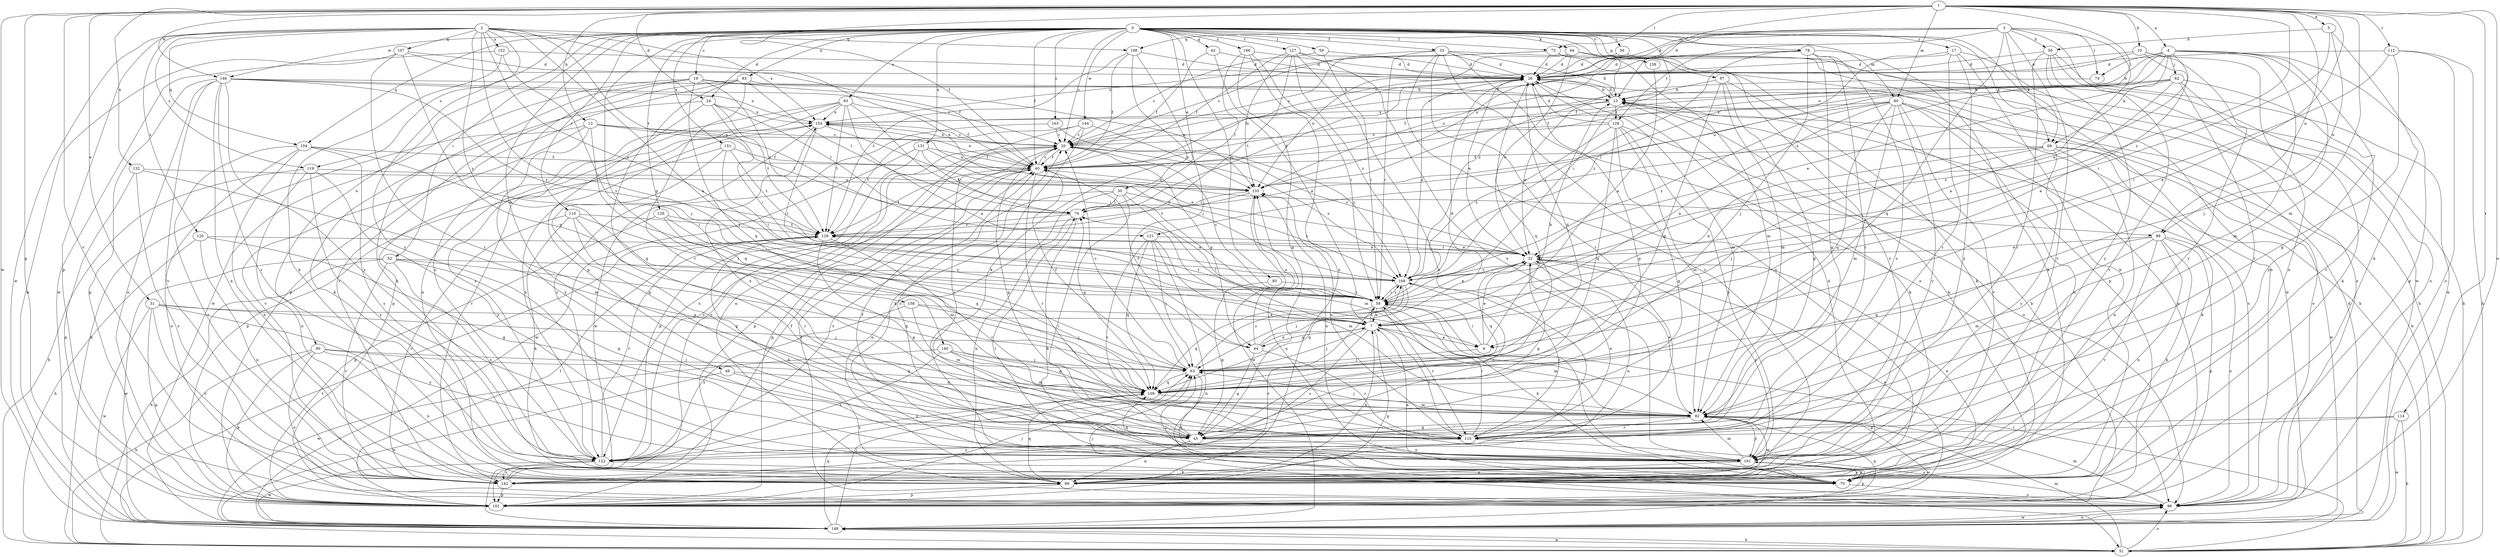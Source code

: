 strict digraph  {
0;
1;
2;
3;
4;
5;
6;
7;
10;
12;
13;
17;
19;
20;
24;
26;
30;
31;
32;
33;
40;
43;
44;
45;
49;
50;
51;
52;
56;
58;
59;
62;
63;
64;
69;
70;
73;
74;
76;
78;
80;
82;
83;
85;
88;
89;
90;
93;
96;
97;
102;
104;
107;
108;
109;
110;
112;
114;
115;
119;
120;
121;
122;
126;
127;
128;
129;
131;
132;
135;
139;
140;
142;
144;
146;
148;
151;
152;
154;
158;
161;
163;
166;
168;
0 -> 17  [label=c];
0 -> 19  [label=c];
0 -> 20  [label=c];
0 -> 24  [label=d];
0 -> 30  [label=e];
0 -> 33  [label=f];
0 -> 40  [label=f];
0 -> 43  [label=g];
0 -> 49  [label=h];
0 -> 52  [label=i];
0 -> 56  [label=i];
0 -> 58  [label=i];
0 -> 59  [label=j];
0 -> 64  [label=k];
0 -> 69  [label=k];
0 -> 73  [label=l];
0 -> 78  [label=m];
0 -> 80  [label=m];
0 -> 83  [label=n];
0 -> 85  [label=n];
0 -> 90  [label=o];
0 -> 93  [label=o];
0 -> 96  [label=o];
0 -> 97  [label=p];
0 -> 104  [label=q];
0 -> 110  [label=r];
0 -> 119  [label=s];
0 -> 126  [label=t];
0 -> 127  [label=t];
0 -> 131  [label=u];
0 -> 139  [label=v];
0 -> 140  [label=v];
0 -> 144  [label=w];
0 -> 146  [label=w];
0 -> 151  [label=x];
0 -> 163  [label=z];
0 -> 166  [label=z];
0 -> 168  [label=z];
1 -> 4  [label=a];
1 -> 5  [label=a];
1 -> 6  [label=a];
1 -> 10  [label=b];
1 -> 12  [label=b];
1 -> 13  [label=b];
1 -> 24  [label=d];
1 -> 31  [label=e];
1 -> 40  [label=f];
1 -> 73  [label=l];
1 -> 80  [label=m];
1 -> 82  [label=m];
1 -> 88  [label=n];
1 -> 96  [label=o];
1 -> 102  [label=p];
1 -> 112  [label=r];
1 -> 114  [label=r];
1 -> 132  [label=u];
1 -> 135  [label=u];
1 -> 142  [label=v];
1 -> 146  [label=w];
1 -> 148  [label=w];
1 -> 168  [label=z];
2 -> 6  [label=a];
2 -> 44  [label=g];
2 -> 88  [label=n];
2 -> 102  [label=p];
2 -> 104  [label=q];
2 -> 107  [label=q];
2 -> 108  [label=q];
2 -> 119  [label=s];
2 -> 120  [label=s];
2 -> 121  [label=s];
2 -> 148  [label=w];
2 -> 152  [label=x];
2 -> 154  [label=x];
2 -> 158  [label=y];
2 -> 161  [label=y];
2 -> 168  [label=z];
3 -> 6  [label=a];
3 -> 20  [label=c];
3 -> 26  [label=d];
3 -> 50  [label=h];
3 -> 69  [label=k];
3 -> 74  [label=l];
3 -> 108  [label=q];
3 -> 109  [label=q];
3 -> 128  [label=t];
3 -> 135  [label=u];
3 -> 142  [label=v];
3 -> 148  [label=w];
4 -> 13  [label=b];
4 -> 32  [label=e];
4 -> 40  [label=f];
4 -> 62  [label=j];
4 -> 63  [label=j];
4 -> 69  [label=k];
4 -> 74  [label=l];
4 -> 82  [label=m];
4 -> 102  [label=p];
4 -> 121  [label=s];
4 -> 142  [label=v];
5 -> 50  [label=h];
5 -> 58  [label=i];
5 -> 70  [label=k];
5 -> 88  [label=n];
6 -> 13  [label=b];
6 -> 32  [label=e];
6 -> 58  [label=i];
6 -> 63  [label=j];
7 -> 6  [label=a];
7 -> 44  [label=g];
7 -> 58  [label=i];
7 -> 63  [label=j];
7 -> 76  [label=l];
7 -> 82  [label=m];
7 -> 102  [label=p];
7 -> 115  [label=r];
7 -> 122  [label=s];
10 -> 7  [label=a];
10 -> 20  [label=c];
10 -> 26  [label=d];
10 -> 89  [label=n];
10 -> 161  [label=y];
12 -> 20  [label=c];
12 -> 51  [label=h];
12 -> 76  [label=l];
12 -> 109  [label=q];
12 -> 135  [label=u];
12 -> 142  [label=v];
12 -> 161  [label=y];
13 -> 26  [label=d];
13 -> 32  [label=e];
13 -> 70  [label=k];
13 -> 96  [label=o];
13 -> 128  [label=t];
13 -> 154  [label=x];
17 -> 26  [label=d];
17 -> 70  [label=k];
17 -> 96  [label=o];
17 -> 115  [label=r];
17 -> 161  [label=y];
17 -> 168  [label=z];
19 -> 13  [label=b];
19 -> 70  [label=k];
19 -> 109  [label=q];
19 -> 122  [label=s];
19 -> 129  [label=t];
19 -> 135  [label=u];
19 -> 148  [label=w];
20 -> 40  [label=f];
20 -> 44  [label=g];
20 -> 45  [label=g];
20 -> 102  [label=p];
20 -> 122  [label=s];
20 -> 154  [label=x];
20 -> 168  [label=z];
24 -> 45  [label=g];
24 -> 58  [label=i];
24 -> 70  [label=k];
24 -> 76  [label=l];
24 -> 129  [label=t];
24 -> 154  [label=x];
26 -> 13  [label=b];
26 -> 32  [label=e];
26 -> 40  [label=f];
26 -> 45  [label=g];
26 -> 82  [label=m];
26 -> 109  [label=q];
26 -> 168  [label=z];
30 -> 76  [label=l];
30 -> 82  [label=m];
30 -> 89  [label=n];
30 -> 109  [label=q];
30 -> 122  [label=s];
30 -> 168  [label=z];
31 -> 7  [label=a];
31 -> 63  [label=j];
31 -> 102  [label=p];
31 -> 142  [label=v];
31 -> 148  [label=w];
31 -> 161  [label=y];
32 -> 20  [label=c];
32 -> 45  [label=g];
32 -> 89  [label=n];
32 -> 109  [label=q];
32 -> 129  [label=t];
32 -> 161  [label=y];
32 -> 168  [label=z];
33 -> 13  [label=b];
33 -> 20  [label=c];
33 -> 26  [label=d];
33 -> 51  [label=h];
33 -> 58  [label=i];
33 -> 89  [label=n];
33 -> 96  [label=o];
33 -> 115  [label=r];
33 -> 142  [label=v];
40 -> 20  [label=c];
40 -> 102  [label=p];
40 -> 115  [label=r];
40 -> 122  [label=s];
40 -> 129  [label=t];
40 -> 135  [label=u];
40 -> 154  [label=x];
43 -> 7  [label=a];
43 -> 26  [label=d];
43 -> 40  [label=f];
44 -> 7  [label=a];
44 -> 26  [label=d];
44 -> 40  [label=f];
44 -> 45  [label=g];
44 -> 115  [label=r];
44 -> 135  [label=u];
45 -> 20  [label=c];
45 -> 76  [label=l];
45 -> 89  [label=n];
45 -> 154  [label=x];
45 -> 161  [label=y];
45 -> 168  [label=z];
49 -> 109  [label=q];
49 -> 148  [label=w];
49 -> 161  [label=y];
50 -> 26  [label=d];
50 -> 96  [label=o];
50 -> 115  [label=r];
50 -> 142  [label=v];
50 -> 148  [label=w];
50 -> 161  [label=y];
51 -> 13  [label=b];
51 -> 58  [label=i];
51 -> 82  [label=m];
51 -> 96  [label=o];
51 -> 129  [label=t];
51 -> 148  [label=w];
52 -> 45  [label=g];
52 -> 51  [label=h];
52 -> 109  [label=q];
52 -> 122  [label=s];
52 -> 142  [label=v];
52 -> 148  [label=w];
52 -> 168  [label=z];
56 -> 26  [label=d];
56 -> 161  [label=y];
58 -> 7  [label=a];
58 -> 20  [label=c];
58 -> 32  [label=e];
58 -> 70  [label=k];
58 -> 109  [label=q];
58 -> 115  [label=r];
58 -> 129  [label=t];
58 -> 142  [label=v];
58 -> 168  [label=z];
59 -> 20  [label=c];
59 -> 26  [label=d];
59 -> 58  [label=i];
62 -> 13  [label=b];
62 -> 32  [label=e];
62 -> 40  [label=f];
62 -> 70  [label=k];
62 -> 115  [label=r];
62 -> 135  [label=u];
62 -> 161  [label=y];
62 -> 168  [label=z];
63 -> 20  [label=c];
63 -> 26  [label=d];
63 -> 40  [label=f];
63 -> 70  [label=k];
63 -> 109  [label=q];
63 -> 168  [label=z];
64 -> 26  [label=d];
64 -> 32  [label=e];
64 -> 51  [label=h];
64 -> 82  [label=m];
64 -> 135  [label=u];
64 -> 148  [label=w];
69 -> 7  [label=a];
69 -> 40  [label=f];
69 -> 63  [label=j];
69 -> 70  [label=k];
69 -> 89  [label=n];
69 -> 148  [label=w];
69 -> 161  [label=y];
70 -> 7  [label=a];
70 -> 32  [label=e];
70 -> 63  [label=j];
70 -> 76  [label=l];
70 -> 96  [label=o];
70 -> 161  [label=y];
73 -> 20  [label=c];
73 -> 26  [label=d];
73 -> 51  [label=h];
73 -> 102  [label=p];
73 -> 154  [label=x];
74 -> 40  [label=f];
76 -> 26  [label=d];
76 -> 70  [label=k];
76 -> 89  [label=n];
76 -> 129  [label=t];
78 -> 26  [label=d];
78 -> 45  [label=g];
78 -> 58  [label=i];
78 -> 63  [label=j];
78 -> 70  [label=k];
78 -> 115  [label=r];
78 -> 122  [label=s];
78 -> 135  [label=u];
80 -> 7  [label=a];
80 -> 76  [label=l];
80 -> 82  [label=m];
80 -> 89  [label=n];
80 -> 96  [label=o];
80 -> 102  [label=p];
80 -> 109  [label=q];
80 -> 142  [label=v];
80 -> 154  [label=x];
80 -> 161  [label=y];
80 -> 168  [label=z];
82 -> 32  [label=e];
82 -> 45  [label=g];
82 -> 63  [label=j];
82 -> 102  [label=p];
82 -> 115  [label=r];
82 -> 148  [label=w];
82 -> 161  [label=y];
83 -> 13  [label=b];
83 -> 45  [label=g];
83 -> 76  [label=l];
83 -> 102  [label=p];
83 -> 115  [label=r];
83 -> 142  [label=v];
85 -> 45  [label=g];
85 -> 58  [label=i];
88 -> 32  [label=e];
88 -> 70  [label=k];
88 -> 82  [label=m];
88 -> 89  [label=n];
88 -> 96  [label=o];
88 -> 102  [label=p];
88 -> 109  [label=q];
88 -> 142  [label=v];
89 -> 7  [label=a];
89 -> 82  [label=m];
89 -> 102  [label=p];
89 -> 109  [label=q];
90 -> 51  [label=h];
90 -> 63  [label=j];
90 -> 89  [label=n];
90 -> 96  [label=o];
90 -> 102  [label=p];
90 -> 109  [label=q];
93 -> 7  [label=a];
93 -> 40  [label=f];
93 -> 58  [label=i];
93 -> 89  [label=n];
93 -> 102  [label=p];
93 -> 122  [label=s];
93 -> 129  [label=t];
93 -> 154  [label=x];
96 -> 40  [label=f];
96 -> 63  [label=j];
96 -> 82  [label=m];
96 -> 135  [label=u];
96 -> 148  [label=w];
97 -> 13  [label=b];
97 -> 45  [label=g];
97 -> 70  [label=k];
97 -> 82  [label=m];
97 -> 109  [label=q];
102 -> 13  [label=b];
102 -> 32  [label=e];
102 -> 63  [label=j];
102 -> 129  [label=t];
104 -> 40  [label=f];
104 -> 58  [label=i];
104 -> 89  [label=n];
104 -> 96  [label=o];
104 -> 122  [label=s];
104 -> 142  [label=v];
107 -> 26  [label=d];
107 -> 40  [label=f];
107 -> 109  [label=q];
107 -> 115  [label=r];
107 -> 148  [label=w];
108 -> 26  [label=d];
108 -> 40  [label=f];
108 -> 63  [label=j];
108 -> 70  [label=k];
108 -> 129  [label=t];
109 -> 82  [label=m];
109 -> 122  [label=s];
110 -> 45  [label=g];
110 -> 58  [label=i];
110 -> 70  [label=k];
110 -> 115  [label=r];
110 -> 129  [label=t];
110 -> 142  [label=v];
112 -> 26  [label=d];
112 -> 45  [label=g];
112 -> 51  [label=h];
112 -> 58  [label=i];
112 -> 96  [label=o];
114 -> 45  [label=g];
114 -> 51  [label=h];
114 -> 115  [label=r];
114 -> 148  [label=w];
115 -> 32  [label=e];
115 -> 58  [label=i];
115 -> 96  [label=o];
115 -> 122  [label=s];
115 -> 135  [label=u];
119 -> 51  [label=h];
119 -> 89  [label=n];
119 -> 122  [label=s];
119 -> 135  [label=u];
119 -> 161  [label=y];
120 -> 32  [label=e];
120 -> 45  [label=g];
120 -> 51  [label=h];
120 -> 89  [label=n];
121 -> 32  [label=e];
121 -> 51  [label=h];
121 -> 63  [label=j];
121 -> 82  [label=m];
121 -> 109  [label=q];
121 -> 115  [label=r];
122 -> 70  [label=k];
122 -> 129  [label=t];
122 -> 142  [label=v];
122 -> 148  [label=w];
122 -> 154  [label=x];
126 -> 82  [label=m];
126 -> 102  [label=p];
126 -> 109  [label=q];
126 -> 129  [label=t];
127 -> 26  [label=d];
127 -> 40  [label=f];
127 -> 129  [label=t];
127 -> 135  [label=u];
127 -> 142  [label=v];
127 -> 161  [label=y];
127 -> 168  [label=z];
128 -> 20  [label=c];
128 -> 26  [label=d];
128 -> 45  [label=g];
128 -> 82  [label=m];
128 -> 96  [label=o];
128 -> 109  [label=q];
128 -> 161  [label=y];
128 -> 168  [label=z];
129 -> 32  [label=e];
129 -> 45  [label=g];
129 -> 70  [label=k];
129 -> 115  [label=r];
131 -> 32  [label=e];
131 -> 40  [label=f];
131 -> 76  [label=l];
131 -> 102  [label=p];
131 -> 148  [label=w];
132 -> 82  [label=m];
132 -> 102  [label=p];
132 -> 135  [label=u];
132 -> 142  [label=v];
135 -> 76  [label=l];
135 -> 129  [label=t];
135 -> 148  [label=w];
139 -> 7  [label=a];
140 -> 63  [label=j];
140 -> 82  [label=m];
140 -> 109  [label=q];
140 -> 122  [label=s];
140 -> 148  [label=w];
142 -> 13  [label=b];
142 -> 20  [label=c];
142 -> 26  [label=d];
142 -> 40  [label=f];
142 -> 102  [label=p];
144 -> 20  [label=c];
144 -> 70  [label=k];
144 -> 89  [label=n];
144 -> 129  [label=t];
144 -> 135  [label=u];
146 -> 13  [label=b];
146 -> 20  [label=c];
146 -> 89  [label=n];
146 -> 96  [label=o];
146 -> 102  [label=p];
146 -> 122  [label=s];
146 -> 142  [label=v];
146 -> 154  [label=x];
146 -> 161  [label=y];
146 -> 168  [label=z];
148 -> 26  [label=d];
148 -> 51  [label=h];
148 -> 63  [label=j];
148 -> 96  [label=o];
148 -> 109  [label=q];
151 -> 40  [label=f];
151 -> 45  [label=g];
151 -> 58  [label=i];
151 -> 102  [label=p];
151 -> 129  [label=t];
152 -> 26  [label=d];
152 -> 63  [label=j];
152 -> 70  [label=k];
152 -> 148  [label=w];
154 -> 20  [label=c];
154 -> 58  [label=i];
154 -> 122  [label=s];
154 -> 142  [label=v];
154 -> 168  [label=z];
158 -> 7  [label=a];
158 -> 63  [label=j];
158 -> 82  [label=m];
158 -> 122  [label=s];
161 -> 20  [label=c];
161 -> 40  [label=f];
161 -> 58  [label=i];
161 -> 70  [label=k];
161 -> 82  [label=m];
161 -> 89  [label=n];
161 -> 102  [label=p];
161 -> 109  [label=q];
161 -> 135  [label=u];
163 -> 20  [label=c];
163 -> 148  [label=w];
163 -> 168  [label=z];
166 -> 26  [label=d];
166 -> 45  [label=g];
166 -> 58  [label=i];
166 -> 76  [label=l];
166 -> 89  [label=n];
168 -> 58  [label=i];
168 -> 63  [label=j];
168 -> 109  [label=q];
168 -> 115  [label=r];
}
